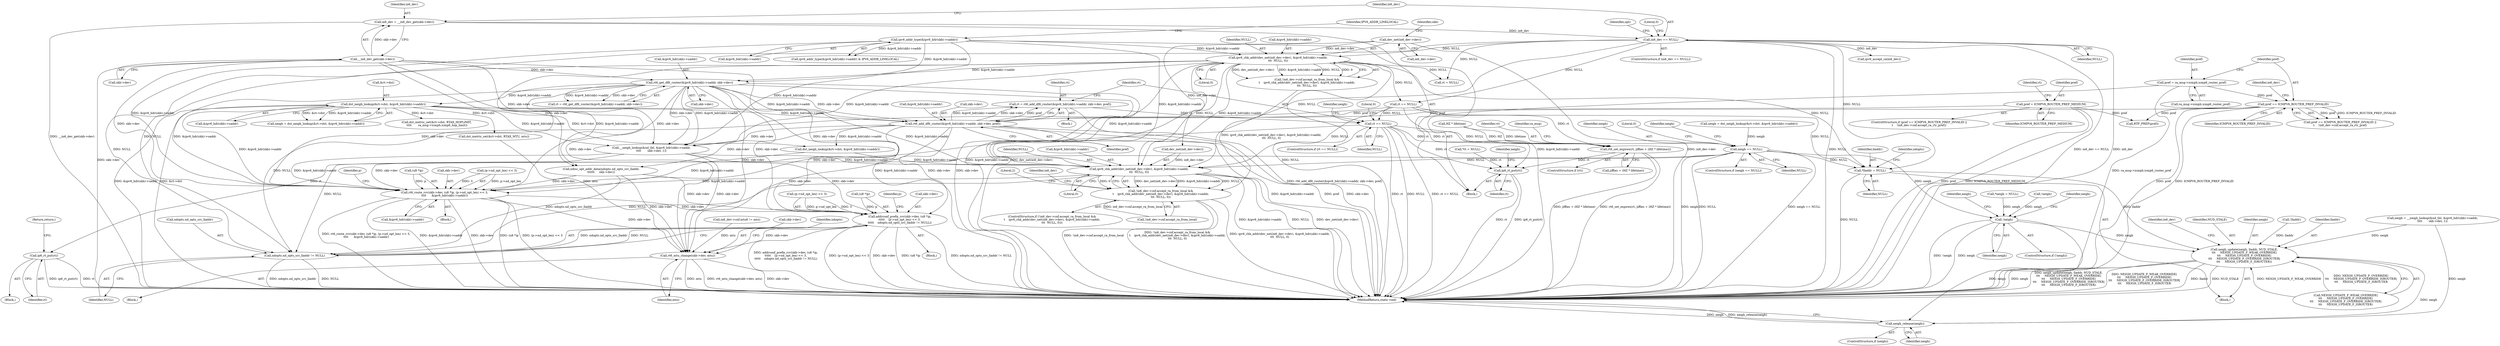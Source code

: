 digraph "0_linux_6fd99094de2b83d1d4c8457f2c83483b2828e75a@pointer" {
"1000463" [label="(Call,rt = rt6_add_dflt_router(&ipv6_hdr(skb)->saddr, skb->dev, pref))"];
"1000465" [label="(Call,rt6_add_dflt_router(&ipv6_hdr(skb)->saddr, skb->dev, pref))"];
"1000393" [label="(Call,rt6_get_dflt_router(&ipv6_hdr(skb)->saddr, skb->dev))"];
"1000167" [label="(Call,ipv6_addr_type(&ipv6_hdr(skb)->saddr))"];
"1000339" [label="(Call,ipv6_chk_addr(dev_net(in6_dev->dev), &ipv6_hdr(skb)->saddr,\n\t\t\t  NULL, 0))"];
"1000340" [label="(Call,dev_net(in6_dev->dev))"];
"1000209" [label="(Call,in6_dev == NULL)"];
"1000202" [label="(Call,in6_dev = __in6_dev_get(skb->dev))"];
"1000204" [label="(Call,__in6_dev_get(skb->dev))"];
"1000407" [label="(Call,dst_neigh_lookup(&rt->dst, &ipv6_hdr(skb)->saddr))"];
"1000388" [label="(Call,pref = ICMPV6_ROUTER_PREF_MEDIUM)"];
"1000379" [label="(Call,pref == ICMPV6_ROUTER_PREF_INVALID)"];
"1000370" [label="(Call,pref = ra_msg->icmph.icmp6_router_pref)"];
"1000476" [label="(Call,rt == NULL)"];
"1000499" [label="(Call,neigh == NULL)"];
"1000725" [label="(Call,!neigh)"];
"1000771" [label="(Call,neigh_update(neigh, lladdr, NUD_STALE,\n\t\t\t     NEIGH_UPDATE_F_WEAK_OVERRIDE|\n\t\t\t     NEIGH_UPDATE_F_OVERRIDE|\n\t\t\t     NEIGH_UPDATE_F_OVERRIDE_ISROUTER|\n\t\t\t     NEIGH_UPDATE_F_ISROUTER))"];
"1001102" [label="(Call,neigh_release(neigh))"];
"1000745" [label="(Call,*lladdr = NULL)"];
"1000806" [label="(Call,ipv6_chk_addr(dev_net(in6_dev->dev), &ipv6_hdr(skb)->saddr,\n\t\t\t  NULL, 0))"];
"1000799" [label="(Call,!in6_dev->cnf.accept_ra_from_local &&\n\t    ipv6_chk_addr(dev_net(in6_dev->dev), &ipv6_hdr(skb)->saddr,\n\t\t\t  NULL, 0))"];
"1000900" [label="(Call,rt6_route_rcv(skb->dev, (u8 *)p, (p->nd_opt_len) << 3,\n\t\t\t\t      &ipv6_hdr(skb)->saddr))"];
"1000963" [label="(Call,addrconf_prefix_rcv(skb->dev, (u8 *)p,\n\t\t\t\t\t    (p->nd_opt_len) << 3,\n\t\t\t\t\t    ndopts.nd_opts_src_lladdr != NULL))"];
"1001055" [label="(Call,rt6_mtu_change(skb->dev, mtu))"];
"1000975" [label="(Call,ndopts.nd_opts_src_lladdr != NULL)"];
"1000508" [label="(Call,ip6_rt_put(rt))"];
"1000534" [label="(Call,rt6_set_expires(rt, jiffies + (HZ * lifetime)))"];
"1001098" [label="(Call,ip6_rt_put(rt))"];
"1000391" [label="(Call,rt = rt6_get_dflt_router(&ipv6_hdr(skb)->saddr, skb->dev))"];
"1001102" [label="(Call,neigh_release(neigh))"];
"1000477" [label="(Identifier,rt)"];
"1000798" [label="(ControlStructure,if (!in6_dev->cnf.accept_ra_from_local &&\n\t    ipv6_chk_addr(dev_net(in6_dev->dev), &ipv6_hdr(skb)->saddr,\n\t\t\t  NULL, 0)))"];
"1000509" [label="(Identifier,rt)"];
"1000464" [label="(Identifier,rt)"];
"1000340" [label="(Call,dev_net(in6_dev->dev))"];
"1001101" [label="(Identifier,neigh)"];
"1000371" [label="(Identifier,pref)"];
"1000475" [label="(ControlStructure,if (rt == NULL))"];
"1001048" [label="(Call,dst_metric_set(&rt->dst, RTAX_MTU, mtu))"];
"1000500" [label="(Identifier,neigh)"];
"1000800" [label="(Call,!in6_dev->cnf.accept_ra_from_local)"];
"1000487" [label="(Identifier,neigh)"];
"1000956" [label="(Identifier,p)"];
"1001031" [label="(Call,in6_dev->cnf.mtu6 != mtu)"];
"1000377" [label="(ControlStructure,if (pref == ICMPV6_ROUTER_PREF_INVALID ||\n\t    !in6_dev->cnf.accept_ra_rtr_pref))"];
"1000532" [label="(ControlStructure,if (rt))"];
"1000833" [label="(Identifier,in6_dev)"];
"1000912" [label="(Call,&ipv6_hdr(skb)->saddr)"];
"1000771" [label="(Call,neigh_update(neigh, lladdr, NUD_STALE,\n\t\t\t     NEIGH_UPDATE_F_WEAK_OVERRIDE|\n\t\t\t     NEIGH_UPDATE_F_OVERRIDE|\n\t\t\t     NEIGH_UPDATE_F_OVERRIDE_ISROUTER|\n\t\t\t     NEIGH_UPDATE_F_ISROUTER))"];
"1001056" [label="(Call,skb->dev)"];
"1000806" [label="(Call,ipv6_chk_addr(dev_net(in6_dev->dev), &ipv6_hdr(skb)->saddr,\n\t\t\t  NULL, 0))"];
"1001038" [label="(Block,)"];
"1000726" [label="(Identifier,neigh)"];
"1000785" [label="(Identifier,in6_dev)"];
"1000900" [label="(Call,rt6_route_rcv(skb->dev, (u8 *)p, (p->nd_opt_len) << 3,\n\t\t\t\t      &ipv6_hdr(skb)->saddr))"];
"1000226" [label="(Identifier,opt)"];
"1000855" [label="(Block,)"];
"1000466" [label="(Call,&ipv6_hdr(skb)->saddr)"];
"1000418" [label="(Call,!neigh)"];
"1000530" [label="(Call,RTF_PREF(pref))"];
"1000504" [label="(Literal,0)"];
"1000502" [label="(Block,)"];
"1000513" [label="(Identifier,neigh)"];
"1000454" [label="(Call,rt == NULL)"];
"1000204" [label="(Call,__in6_dev_get(skb->dev))"];
"1000405" [label="(Call,neigh = dst_neigh_lookup(&rt->dst, &ipv6_hdr(skb)->saddr))"];
"1000478" [label="(Identifier,NULL)"];
"1000498" [label="(ControlStructure,if (neigh == NULL))"];
"1000962" [label="(Block,)"];
"1000816" [label="(Identifier,NULL)"];
"1000205" [label="(Call,skb->dev)"];
"1001062" [label="(Identifier,ndopts)"];
"1000173" [label="(Identifier,IPV6_ADDR_LINKLOCAL)"];
"1000774" [label="(Identifier,NUD_STALE)"];
"1001100" [label="(ControlStructure,if (neigh))"];
"1000536" [label="(Call,jiffies + (HZ * lifetime))"];
"1000746" [label="(Identifier,lladdr)"];
"1001104" [label="(MethodReturn,static void)"];
"1000389" [label="(Identifier,pref)"];
"1000370" [label="(Call,pref = ra_msg->icmph.icmp6_router_pref)"];
"1000112" [label="(Block,)"];
"1000349" [label="(Identifier,NULL)"];
"1000904" [label="(Call,(u8 *)p)"];
"1000238" [label="(Call,ipv6_accept_ra(in6_dev))"];
"1000481" [label="(Literal,0)"];
"1000344" [label="(Call,&ipv6_hdr(skb)->saddr)"];
"1000499" [label="(Call,neigh == NULL)"];
"1000964" [label="(Call,skb->dev)"];
"1000535" [label="(Identifier,rt)"];
"1000772" [label="(Identifier,neigh)"];
"1000209" [label="(Call,in6_dev == NULL)"];
"1000393" [label="(Call,rt6_get_dflt_router(&ipv6_hdr(skb)->saddr, skb->dev))"];
"1000799" [label="(Call,!in6_dev->cnf.accept_ra_from_local &&\n\t    ipv6_chk_addr(dev_net(in6_dev->dev), &ipv6_hdr(skb)->saddr,\n\t\t\t  NULL, 0))"];
"1000474" [label="(Identifier,pref)"];
"1000126" [label="(Call,*rt = NULL)"];
"1000901" [label="(Call,skb->dev)"];
"1000438" [label="(Call,rt = NULL)"];
"1000750" [label="(Identifier,ndopts)"];
"1000488" [label="(Call,dst_neigh_lookup(&rt->dst, &ipv6_hdr(skb)->saddr))"];
"1000807" [label="(Call,dev_net(in6_dev->dev))"];
"1000385" [label="(Identifier,in6_dev)"];
"1000967" [label="(Call,(u8 *)p)"];
"1000580" [label="(Call,dst_metric_set(&rt->dst, RTAX_HOPLIMIT,\n \t\t\t\t       ra_msg->icmph.icmp6_hop_limit))"];
"1000463" [label="(Call,rt = rt6_add_dflt_router(&ipv6_hdr(skb)->saddr, skb->dev, pref))"];
"1000763" [label="(Call,!lladdr)"];
"1000486" [label="(Call,neigh = dst_neigh_lookup(&rt->dst, &ipv6_hdr(skb)->saddr))"];
"1000392" [label="(Identifier,rt)"];
"1000332" [label="(Call,!in6_dev->cnf.accept_ra_from_local &&\n\t    ipv6_chk_addr(dev_net(in6_dev->dev), &ipv6_hdr(skb)->saddr,\n\t\t\t  NULL, 0))"];
"1000166" [label="(Call,ipv6_addr_type(&ipv6_hdr(skb)->saddr) & IPV6_ADDR_LINKLOCAL)"];
"1000743" [label="(Block,)"];
"1000380" [label="(Identifier,pref)"];
"1000379" [label="(Call,pref == ICMPV6_ROUTER_PREF_INVALID)"];
"1000407" [label="(Call,dst_neigh_lookup(&rt->dst, &ipv6_hdr(skb)->saddr))"];
"1000408" [label="(Call,&rt->dst)"];
"1000208" [label="(ControlStructure,if (in6_dev == NULL))"];
"1000724" [label="(ControlStructure,if (!neigh))"];
"1000970" [label="(Call,(p->nd_opt_len) << 3)"];
"1000211" [label="(Identifier,NULL)"];
"1000510" [label="(Return,return;)"];
"1000725" [label="(Call,!neigh)"];
"1000210" [label="(Identifier,in6_dev)"];
"1000214" [label="(Literal,0)"];
"1000501" [label="(Identifier,NULL)"];
"1000979" [label="(Identifier,NULL)"];
"1000203" [label="(Identifier,in6_dev)"];
"1000907" [label="(Call,(p->nd_opt_len) << 3)"];
"1000202" [label="(Call,in6_dev = __in6_dev_get(skb->dev))"];
"1001099" [label="(Identifier,rt)"];
"1000399" [label="(Call,skb->dev)"];
"1001098" [label="(Call,ip6_rt_put(rt))"];
"1000963" [label="(Call,addrconf_prefix_rcv(skb->dev, (u8 *)p,\n\t\t\t\t\t    (p->nd_opt_len) << 3,\n\t\t\t\t\t    ndopts.nd_opts_src_lladdr != NULL))"];
"1000820" [label="(Literal,2)"];
"1000729" [label="(Call,__neigh_lookup(&nd_tbl, &ipv6_hdr(skb)->saddr,\n\t\t\t\t       skb->dev, 1))"];
"1000773" [label="(Identifier,lladdr)"];
"1000471" [label="(Call,skb->dev)"];
"1000742" [label="(Identifier,neigh)"];
"1000476" [label="(Call,rt == NULL)"];
"1000394" [label="(Call,&ipv6_hdr(skb)->saddr)"];
"1000727" [label="(Call,neigh = __neigh_lookup(&nd_tbl, &ipv6_hdr(skb)->saddr,\n\t\t\t\t       skb->dev, 1))"];
"1001059" [label="(Identifier,mtu)"];
"1000465" [label="(Call,rt6_add_dflt_router(&ipv6_hdr(skb)->saddr, skb->dev, pref))"];
"1001103" [label="(Identifier,neigh)"];
"1000775" [label="(Call,NEIGH_UPDATE_F_WEAK_OVERRIDE|\n\t\t\t     NEIGH_UPDATE_F_OVERRIDE|\n\t\t\t     NEIGH_UPDATE_F_OVERRIDE_ISROUTER|\n\t\t\t     NEIGH_UPDATE_F_ISROUTER)"];
"1000849" [label="(Identifier,p)"];
"1000347" [label="(Identifier,skb)"];
"1000167" [label="(Call,ipv6_addr_type(&ipv6_hdr(skb)->saddr))"];
"1000534" [label="(Call,rt6_set_expires(rt, jiffies + (HZ * lifetime)))"];
"1000975" [label="(Call,ndopts.nd_opts_src_lladdr != NULL)"];
"1000388" [label="(Call,pref = ICMPV6_ROUTER_PREF_MEDIUM)"];
"1001055" [label="(Call,rt6_mtu_change(skb->dev, mtu))"];
"1000168" [label="(Call,&ipv6_hdr(skb)->saddr)"];
"1000728" [label="(Identifier,neigh)"];
"1000390" [label="(Identifier,ICMPV6_ROUTER_PREF_MEDIUM)"];
"1000339" [label="(Call,ipv6_chk_addr(dev_net(in6_dev->dev), &ipv6_hdr(skb)->saddr,\n\t\t\t  NULL, 0))"];
"1000350" [label="(Literal,0)"];
"1000817" [label="(Literal,0)"];
"1000544" [label="(Identifier,ra_msg)"];
"1000378" [label="(Call,pref == ICMPV6_ROUTER_PREF_INVALID ||\n\t    !in6_dev->cnf.accept_ra_rtr_pref)"];
"1000745" [label="(Call,*lladdr = NULL)"];
"1000458" [label="(Block,)"];
"1000372" [label="(Call,ra_msg->icmph.icmp6_router_pref)"];
"1000538" [label="(Call,HZ * lifetime)"];
"1000341" [label="(Call,in6_dev->dev)"];
"1000381" [label="(Identifier,ICMPV6_ROUTER_PREF_INVALID)"];
"1000747" [label="(Identifier,NULL)"];
"1000811" [label="(Call,&ipv6_hdr(skb)->saddr)"];
"1000508" [label="(Call,ip6_rt_put(rt))"];
"1000976" [label="(Call,ndopts.nd_opts_src_lladdr)"];
"1000412" [label="(Call,&ipv6_hdr(skb)->saddr)"];
"1000755" [label="(Call,ndisc_opt_addr_data(ndopts.nd_opts_src_lladdr,\n\t\t\t\t\t\t     skb->dev))"];
"1000121" [label="(Call,*neigh = NULL)"];
"1000463" -> "1000458"  [label="AST: "];
"1000463" -> "1000465"  [label="CFG: "];
"1000464" -> "1000463"  [label="AST: "];
"1000465" -> "1000463"  [label="AST: "];
"1000477" -> "1000463"  [label="CFG: "];
"1000463" -> "1001104"  [label="DDG: rt6_add_dflt_router(&ipv6_hdr(skb)->saddr, skb->dev, pref)"];
"1000465" -> "1000463"  [label="DDG: &ipv6_hdr(skb)->saddr"];
"1000465" -> "1000463"  [label="DDG: skb->dev"];
"1000465" -> "1000463"  [label="DDG: pref"];
"1000463" -> "1000476"  [label="DDG: rt"];
"1000465" -> "1000474"  [label="CFG: "];
"1000466" -> "1000465"  [label="AST: "];
"1000471" -> "1000465"  [label="AST: "];
"1000474" -> "1000465"  [label="AST: "];
"1000465" -> "1001104"  [label="DDG: pref"];
"1000465" -> "1001104"  [label="DDG: skb->dev"];
"1000465" -> "1001104"  [label="DDG: &ipv6_hdr(skb)->saddr"];
"1000393" -> "1000465"  [label="DDG: &ipv6_hdr(skb)->saddr"];
"1000393" -> "1000465"  [label="DDG: skb->dev"];
"1000407" -> "1000465"  [label="DDG: &ipv6_hdr(skb)->saddr"];
"1000388" -> "1000465"  [label="DDG: pref"];
"1000379" -> "1000465"  [label="DDG: pref"];
"1000465" -> "1000488"  [label="DDG: &ipv6_hdr(skb)->saddr"];
"1000465" -> "1000729"  [label="DDG: skb->dev"];
"1000465" -> "1000755"  [label="DDG: skb->dev"];
"1000465" -> "1000900"  [label="DDG: skb->dev"];
"1000465" -> "1000963"  [label="DDG: skb->dev"];
"1000465" -> "1001055"  [label="DDG: skb->dev"];
"1000393" -> "1000391"  [label="AST: "];
"1000393" -> "1000399"  [label="CFG: "];
"1000394" -> "1000393"  [label="AST: "];
"1000399" -> "1000393"  [label="AST: "];
"1000391" -> "1000393"  [label="CFG: "];
"1000393" -> "1001104"  [label="DDG: &ipv6_hdr(skb)->saddr"];
"1000393" -> "1001104"  [label="DDG: skb->dev"];
"1000393" -> "1000391"  [label="DDG: &ipv6_hdr(skb)->saddr"];
"1000393" -> "1000391"  [label="DDG: skb->dev"];
"1000167" -> "1000393"  [label="DDG: &ipv6_hdr(skb)->saddr"];
"1000339" -> "1000393"  [label="DDG: &ipv6_hdr(skb)->saddr"];
"1000204" -> "1000393"  [label="DDG: skb->dev"];
"1000393" -> "1000407"  [label="DDG: &ipv6_hdr(skb)->saddr"];
"1000393" -> "1000729"  [label="DDG: &ipv6_hdr(skb)->saddr"];
"1000393" -> "1000729"  [label="DDG: skb->dev"];
"1000393" -> "1000755"  [label="DDG: skb->dev"];
"1000393" -> "1000806"  [label="DDG: &ipv6_hdr(skb)->saddr"];
"1000393" -> "1000900"  [label="DDG: skb->dev"];
"1000393" -> "1000900"  [label="DDG: &ipv6_hdr(skb)->saddr"];
"1000393" -> "1000963"  [label="DDG: skb->dev"];
"1000393" -> "1001055"  [label="DDG: skb->dev"];
"1000167" -> "1000166"  [label="AST: "];
"1000167" -> "1000168"  [label="CFG: "];
"1000168" -> "1000167"  [label="AST: "];
"1000173" -> "1000167"  [label="CFG: "];
"1000167" -> "1001104"  [label="DDG: &ipv6_hdr(skb)->saddr"];
"1000167" -> "1000166"  [label="DDG: &ipv6_hdr(skb)->saddr"];
"1000167" -> "1000339"  [label="DDG: &ipv6_hdr(skb)->saddr"];
"1000167" -> "1000729"  [label="DDG: &ipv6_hdr(skb)->saddr"];
"1000167" -> "1000806"  [label="DDG: &ipv6_hdr(skb)->saddr"];
"1000167" -> "1000900"  [label="DDG: &ipv6_hdr(skb)->saddr"];
"1000339" -> "1000332"  [label="AST: "];
"1000339" -> "1000350"  [label="CFG: "];
"1000340" -> "1000339"  [label="AST: "];
"1000344" -> "1000339"  [label="AST: "];
"1000349" -> "1000339"  [label="AST: "];
"1000350" -> "1000339"  [label="AST: "];
"1000332" -> "1000339"  [label="CFG: "];
"1000339" -> "1001104"  [label="DDG: NULL"];
"1000339" -> "1001104"  [label="DDG: &ipv6_hdr(skb)->saddr"];
"1000339" -> "1001104"  [label="DDG: dev_net(in6_dev->dev)"];
"1000339" -> "1000332"  [label="DDG: dev_net(in6_dev->dev)"];
"1000339" -> "1000332"  [label="DDG: &ipv6_hdr(skb)->saddr"];
"1000339" -> "1000332"  [label="DDG: NULL"];
"1000339" -> "1000332"  [label="DDG: 0"];
"1000340" -> "1000339"  [label="DDG: in6_dev->dev"];
"1000209" -> "1000339"  [label="DDG: NULL"];
"1000339" -> "1000438"  [label="DDG: NULL"];
"1000339" -> "1000454"  [label="DDG: NULL"];
"1000339" -> "1000729"  [label="DDG: &ipv6_hdr(skb)->saddr"];
"1000339" -> "1000745"  [label="DDG: NULL"];
"1000339" -> "1000806"  [label="DDG: &ipv6_hdr(skb)->saddr"];
"1000339" -> "1000806"  [label="DDG: NULL"];
"1000339" -> "1000900"  [label="DDG: &ipv6_hdr(skb)->saddr"];
"1000339" -> "1000975"  [label="DDG: NULL"];
"1000340" -> "1000341"  [label="CFG: "];
"1000341" -> "1000340"  [label="AST: "];
"1000347" -> "1000340"  [label="CFG: "];
"1000340" -> "1001104"  [label="DDG: in6_dev->dev"];
"1000340" -> "1000807"  [label="DDG: in6_dev->dev"];
"1000209" -> "1000208"  [label="AST: "];
"1000209" -> "1000211"  [label="CFG: "];
"1000210" -> "1000209"  [label="AST: "];
"1000211" -> "1000209"  [label="AST: "];
"1000214" -> "1000209"  [label="CFG: "];
"1000226" -> "1000209"  [label="CFG: "];
"1000209" -> "1001104"  [label="DDG: in6_dev == NULL"];
"1000209" -> "1001104"  [label="DDG: in6_dev"];
"1000209" -> "1001104"  [label="DDG: NULL"];
"1000202" -> "1000209"  [label="DDG: in6_dev"];
"1000209" -> "1000238"  [label="DDG: in6_dev"];
"1000209" -> "1000438"  [label="DDG: NULL"];
"1000209" -> "1000454"  [label="DDG: NULL"];
"1000209" -> "1000745"  [label="DDG: NULL"];
"1000209" -> "1000806"  [label="DDG: NULL"];
"1000209" -> "1000975"  [label="DDG: NULL"];
"1000202" -> "1000112"  [label="AST: "];
"1000202" -> "1000204"  [label="CFG: "];
"1000203" -> "1000202"  [label="AST: "];
"1000204" -> "1000202"  [label="AST: "];
"1000210" -> "1000202"  [label="CFG: "];
"1000202" -> "1001104"  [label="DDG: __in6_dev_get(skb->dev)"];
"1000204" -> "1000202"  [label="DDG: skb->dev"];
"1000204" -> "1000205"  [label="CFG: "];
"1000205" -> "1000204"  [label="AST: "];
"1000204" -> "1001104"  [label="DDG: skb->dev"];
"1000204" -> "1000729"  [label="DDG: skb->dev"];
"1000204" -> "1000755"  [label="DDG: skb->dev"];
"1000204" -> "1000900"  [label="DDG: skb->dev"];
"1000204" -> "1000963"  [label="DDG: skb->dev"];
"1000204" -> "1001055"  [label="DDG: skb->dev"];
"1000407" -> "1000405"  [label="AST: "];
"1000407" -> "1000412"  [label="CFG: "];
"1000408" -> "1000407"  [label="AST: "];
"1000412" -> "1000407"  [label="AST: "];
"1000405" -> "1000407"  [label="CFG: "];
"1000407" -> "1001104"  [label="DDG: &ipv6_hdr(skb)->saddr"];
"1000407" -> "1001104"  [label="DDG: &rt->dst"];
"1000407" -> "1000405"  [label="DDG: &rt->dst"];
"1000407" -> "1000405"  [label="DDG: &ipv6_hdr(skb)->saddr"];
"1000407" -> "1000488"  [label="DDG: &rt->dst"];
"1000407" -> "1000580"  [label="DDG: &rt->dst"];
"1000407" -> "1000729"  [label="DDG: &ipv6_hdr(skb)->saddr"];
"1000407" -> "1000806"  [label="DDG: &ipv6_hdr(skb)->saddr"];
"1000407" -> "1000900"  [label="DDG: &ipv6_hdr(skb)->saddr"];
"1000407" -> "1001048"  [label="DDG: &rt->dst"];
"1000388" -> "1000377"  [label="AST: "];
"1000388" -> "1000390"  [label="CFG: "];
"1000389" -> "1000388"  [label="AST: "];
"1000390" -> "1000388"  [label="AST: "];
"1000392" -> "1000388"  [label="CFG: "];
"1000388" -> "1001104"  [label="DDG: pref"];
"1000388" -> "1001104"  [label="DDG: ICMPV6_ROUTER_PREF_MEDIUM"];
"1000388" -> "1000530"  [label="DDG: pref"];
"1000379" -> "1000378"  [label="AST: "];
"1000379" -> "1000381"  [label="CFG: "];
"1000380" -> "1000379"  [label="AST: "];
"1000381" -> "1000379"  [label="AST: "];
"1000385" -> "1000379"  [label="CFG: "];
"1000378" -> "1000379"  [label="CFG: "];
"1000379" -> "1001104"  [label="DDG: pref"];
"1000379" -> "1001104"  [label="DDG: ICMPV6_ROUTER_PREF_INVALID"];
"1000379" -> "1000378"  [label="DDG: pref"];
"1000379" -> "1000378"  [label="DDG: ICMPV6_ROUTER_PREF_INVALID"];
"1000370" -> "1000379"  [label="DDG: pref"];
"1000379" -> "1000530"  [label="DDG: pref"];
"1000370" -> "1000112"  [label="AST: "];
"1000370" -> "1000372"  [label="CFG: "];
"1000371" -> "1000370"  [label="AST: "];
"1000372" -> "1000370"  [label="AST: "];
"1000380" -> "1000370"  [label="CFG: "];
"1000370" -> "1001104"  [label="DDG: ra_msg->icmph.icmp6_router_pref"];
"1000476" -> "1000475"  [label="AST: "];
"1000476" -> "1000478"  [label="CFG: "];
"1000477" -> "1000476"  [label="AST: "];
"1000478" -> "1000476"  [label="AST: "];
"1000481" -> "1000476"  [label="CFG: "];
"1000487" -> "1000476"  [label="CFG: "];
"1000476" -> "1001104"  [label="DDG: rt == NULL"];
"1000476" -> "1001104"  [label="DDG: rt"];
"1000476" -> "1001104"  [label="DDG: NULL"];
"1000454" -> "1000476"  [label="DDG: NULL"];
"1000476" -> "1000499"  [label="DDG: NULL"];
"1000476" -> "1000508"  [label="DDG: rt"];
"1000476" -> "1000534"  [label="DDG: rt"];
"1000476" -> "1001098"  [label="DDG: rt"];
"1000499" -> "1000498"  [label="AST: "];
"1000499" -> "1000501"  [label="CFG: "];
"1000500" -> "1000499"  [label="AST: "];
"1000501" -> "1000499"  [label="AST: "];
"1000504" -> "1000499"  [label="CFG: "];
"1000513" -> "1000499"  [label="CFG: "];
"1000499" -> "1001104"  [label="DDG: neigh == NULL"];
"1000499" -> "1001104"  [label="DDG: neigh"];
"1000499" -> "1001104"  [label="DDG: NULL"];
"1000486" -> "1000499"  [label="DDG: neigh"];
"1000499" -> "1000725"  [label="DDG: neigh"];
"1000499" -> "1000745"  [label="DDG: NULL"];
"1000499" -> "1000806"  [label="DDG: NULL"];
"1000499" -> "1000975"  [label="DDG: NULL"];
"1000725" -> "1000724"  [label="AST: "];
"1000725" -> "1000726"  [label="CFG: "];
"1000726" -> "1000725"  [label="AST: "];
"1000728" -> "1000725"  [label="CFG: "];
"1000742" -> "1000725"  [label="CFG: "];
"1000725" -> "1001104"  [label="DDG: !neigh"];
"1000725" -> "1001104"  [label="DDG: neigh"];
"1000121" -> "1000725"  [label="DDG: neigh"];
"1000418" -> "1000725"  [label="DDG: neigh"];
"1000725" -> "1000771"  [label="DDG: neigh"];
"1000725" -> "1001102"  [label="DDG: neigh"];
"1000771" -> "1000743"  [label="AST: "];
"1000771" -> "1000775"  [label="CFG: "];
"1000772" -> "1000771"  [label="AST: "];
"1000773" -> "1000771"  [label="AST: "];
"1000774" -> "1000771"  [label="AST: "];
"1000775" -> "1000771"  [label="AST: "];
"1000785" -> "1000771"  [label="CFG: "];
"1000771" -> "1001104"  [label="DDG: lladdr"];
"1000771" -> "1001104"  [label="DDG: NUD_STALE"];
"1000771" -> "1001104"  [label="DDG: neigh"];
"1000771" -> "1001104"  [label="DDG: neigh_update(neigh, lladdr, NUD_STALE,\n\t\t\t     NEIGH_UPDATE_F_WEAK_OVERRIDE|\n\t\t\t     NEIGH_UPDATE_F_OVERRIDE|\n\t\t\t     NEIGH_UPDATE_F_OVERRIDE_ISROUTER|\n\t\t\t     NEIGH_UPDATE_F_ISROUTER)"];
"1000771" -> "1001104"  [label="DDG: NEIGH_UPDATE_F_WEAK_OVERRIDE|\n\t\t\t     NEIGH_UPDATE_F_OVERRIDE|\n\t\t\t     NEIGH_UPDATE_F_OVERRIDE_ISROUTER|\n\t\t\t     NEIGH_UPDATE_F_ISROUTER"];
"1000727" -> "1000771"  [label="DDG: neigh"];
"1000745" -> "1000771"  [label="DDG: lladdr"];
"1000763" -> "1000771"  [label="DDG: lladdr"];
"1000775" -> "1000771"  [label="DDG: NEIGH_UPDATE_F_WEAK_OVERRIDE"];
"1000775" -> "1000771"  [label="DDG: NEIGH_UPDATE_F_OVERRIDE|\n\t\t\t     NEIGH_UPDATE_F_OVERRIDE_ISROUTER|\n\t\t\t     NEIGH_UPDATE_F_ISROUTER"];
"1000771" -> "1001102"  [label="DDG: neigh"];
"1001102" -> "1001100"  [label="AST: "];
"1001102" -> "1001103"  [label="CFG: "];
"1001103" -> "1001102"  [label="AST: "];
"1001104" -> "1001102"  [label="CFG: "];
"1001102" -> "1001104"  [label="DDG: neigh"];
"1001102" -> "1001104"  [label="DDG: neigh_release(neigh)"];
"1000727" -> "1001102"  [label="DDG: neigh"];
"1000745" -> "1000743"  [label="AST: "];
"1000745" -> "1000747"  [label="CFG: "];
"1000746" -> "1000745"  [label="AST: "];
"1000747" -> "1000745"  [label="AST: "];
"1000750" -> "1000745"  [label="CFG: "];
"1000745" -> "1001104"  [label="DDG: NULL"];
"1000454" -> "1000745"  [label="DDG: NULL"];
"1000806" -> "1000799"  [label="AST: "];
"1000806" -> "1000817"  [label="CFG: "];
"1000807" -> "1000806"  [label="AST: "];
"1000811" -> "1000806"  [label="AST: "];
"1000816" -> "1000806"  [label="AST: "];
"1000817" -> "1000806"  [label="AST: "];
"1000799" -> "1000806"  [label="CFG: "];
"1000806" -> "1001104"  [label="DDG: NULL"];
"1000806" -> "1001104"  [label="DDG: dev_net(in6_dev->dev)"];
"1000806" -> "1001104"  [label="DDG: &ipv6_hdr(skb)->saddr"];
"1000806" -> "1000799"  [label="DDG: dev_net(in6_dev->dev)"];
"1000806" -> "1000799"  [label="DDG: &ipv6_hdr(skb)->saddr"];
"1000806" -> "1000799"  [label="DDG: NULL"];
"1000806" -> "1000799"  [label="DDG: 0"];
"1000807" -> "1000806"  [label="DDG: in6_dev->dev"];
"1000488" -> "1000806"  [label="DDG: &ipv6_hdr(skb)->saddr"];
"1000729" -> "1000806"  [label="DDG: &ipv6_hdr(skb)->saddr"];
"1000454" -> "1000806"  [label="DDG: NULL"];
"1000806" -> "1000900"  [label="DDG: &ipv6_hdr(skb)->saddr"];
"1000806" -> "1000975"  [label="DDG: NULL"];
"1000799" -> "1000798"  [label="AST: "];
"1000799" -> "1000800"  [label="CFG: "];
"1000800" -> "1000799"  [label="AST: "];
"1000820" -> "1000799"  [label="CFG: "];
"1000833" -> "1000799"  [label="CFG: "];
"1000799" -> "1001104"  [label="DDG: ipv6_chk_addr(dev_net(in6_dev->dev), &ipv6_hdr(skb)->saddr,\n\t\t\t  NULL, 0)"];
"1000799" -> "1001104"  [label="DDG: !in6_dev->cnf.accept_ra_from_local"];
"1000799" -> "1001104"  [label="DDG: !in6_dev->cnf.accept_ra_from_local &&\n\t    ipv6_chk_addr(dev_net(in6_dev->dev), &ipv6_hdr(skb)->saddr,\n\t\t\t  NULL, 0)"];
"1000800" -> "1000799"  [label="DDG: in6_dev->cnf.accept_ra_from_local"];
"1000332" -> "1000799"  [label="DDG: ipv6_chk_addr(dev_net(in6_dev->dev), &ipv6_hdr(skb)->saddr,\n\t\t\t  NULL, 0)"];
"1000900" -> "1000855"  [label="AST: "];
"1000900" -> "1000912"  [label="CFG: "];
"1000901" -> "1000900"  [label="AST: "];
"1000904" -> "1000900"  [label="AST: "];
"1000907" -> "1000900"  [label="AST: "];
"1000912" -> "1000900"  [label="AST: "];
"1000849" -> "1000900"  [label="CFG: "];
"1000900" -> "1001104"  [label="DDG: (u8 *)p"];
"1000900" -> "1001104"  [label="DDG: (p->nd_opt_len) << 3"];
"1000900" -> "1001104"  [label="DDG: rt6_route_rcv(skb->dev, (u8 *)p, (p->nd_opt_len) << 3,\n\t\t\t\t      &ipv6_hdr(skb)->saddr)"];
"1000900" -> "1001104"  [label="DDG: &ipv6_hdr(skb)->saddr"];
"1000900" -> "1001104"  [label="DDG: skb->dev"];
"1000755" -> "1000900"  [label="DDG: skb->dev"];
"1000729" -> "1000900"  [label="DDG: skb->dev"];
"1000729" -> "1000900"  [label="DDG: &ipv6_hdr(skb)->saddr"];
"1000904" -> "1000900"  [label="DDG: p"];
"1000907" -> "1000900"  [label="DDG: p->nd_opt_len"];
"1000907" -> "1000900"  [label="DDG: 3"];
"1000488" -> "1000900"  [label="DDG: &ipv6_hdr(skb)->saddr"];
"1000900" -> "1000963"  [label="DDG: skb->dev"];
"1000900" -> "1001055"  [label="DDG: skb->dev"];
"1000963" -> "1000962"  [label="AST: "];
"1000963" -> "1000975"  [label="CFG: "];
"1000964" -> "1000963"  [label="AST: "];
"1000967" -> "1000963"  [label="AST: "];
"1000970" -> "1000963"  [label="AST: "];
"1000975" -> "1000963"  [label="AST: "];
"1000956" -> "1000963"  [label="CFG: "];
"1000963" -> "1001104"  [label="DDG: skb->dev"];
"1000963" -> "1001104"  [label="DDG: (u8 *)p"];
"1000963" -> "1001104"  [label="DDG: ndopts.nd_opts_src_lladdr != NULL"];
"1000963" -> "1001104"  [label="DDG: addrconf_prefix_rcv(skb->dev, (u8 *)p,\n\t\t\t\t\t    (p->nd_opt_len) << 3,\n\t\t\t\t\t    ndopts.nd_opts_src_lladdr != NULL)"];
"1000963" -> "1001104"  [label="DDG: (p->nd_opt_len) << 3"];
"1000755" -> "1000963"  [label="DDG: skb->dev"];
"1000729" -> "1000963"  [label="DDG: skb->dev"];
"1000967" -> "1000963"  [label="DDG: p"];
"1000970" -> "1000963"  [label="DDG: p->nd_opt_len"];
"1000970" -> "1000963"  [label="DDG: 3"];
"1000975" -> "1000963"  [label="DDG: ndopts.nd_opts_src_lladdr"];
"1000975" -> "1000963"  [label="DDG: NULL"];
"1000963" -> "1001055"  [label="DDG: skb->dev"];
"1001055" -> "1001038"  [label="AST: "];
"1001055" -> "1001059"  [label="CFG: "];
"1001056" -> "1001055"  [label="AST: "];
"1001059" -> "1001055"  [label="AST: "];
"1001062" -> "1001055"  [label="CFG: "];
"1001055" -> "1001104"  [label="DDG: rt6_mtu_change(skb->dev, mtu)"];
"1001055" -> "1001104"  [label="DDG: skb->dev"];
"1001055" -> "1001104"  [label="DDG: mtu"];
"1000755" -> "1001055"  [label="DDG: skb->dev"];
"1000729" -> "1001055"  [label="DDG: skb->dev"];
"1001048" -> "1001055"  [label="DDG: mtu"];
"1001031" -> "1001055"  [label="DDG: mtu"];
"1000975" -> "1000979"  [label="CFG: "];
"1000976" -> "1000975"  [label="AST: "];
"1000979" -> "1000975"  [label="AST: "];
"1000975" -> "1001104"  [label="DDG: NULL"];
"1000975" -> "1001104"  [label="DDG: ndopts.nd_opts_src_lladdr"];
"1000755" -> "1000975"  [label="DDG: ndopts.nd_opts_src_lladdr"];
"1000454" -> "1000975"  [label="DDG: NULL"];
"1000508" -> "1000502"  [label="AST: "];
"1000508" -> "1000509"  [label="CFG: "];
"1000509" -> "1000508"  [label="AST: "];
"1000510" -> "1000508"  [label="CFG: "];
"1000508" -> "1001104"  [label="DDG: rt"];
"1000508" -> "1001104"  [label="DDG: ip6_rt_put(rt)"];
"1000534" -> "1000532"  [label="AST: "];
"1000534" -> "1000536"  [label="CFG: "];
"1000535" -> "1000534"  [label="AST: "];
"1000536" -> "1000534"  [label="AST: "];
"1000544" -> "1000534"  [label="CFG: "];
"1000534" -> "1001104"  [label="DDG: jiffies + (HZ * lifetime)"];
"1000534" -> "1001104"  [label="DDG: rt6_set_expires(rt, jiffies + (HZ * lifetime))"];
"1000454" -> "1000534"  [label="DDG: rt"];
"1000538" -> "1000534"  [label="DDG: HZ"];
"1000538" -> "1000534"  [label="DDG: lifetime"];
"1000534" -> "1001098"  [label="DDG: rt"];
"1001098" -> "1000112"  [label="AST: "];
"1001098" -> "1001099"  [label="CFG: "];
"1001099" -> "1001098"  [label="AST: "];
"1001101" -> "1001098"  [label="CFG: "];
"1001098" -> "1001104"  [label="DDG: rt"];
"1001098" -> "1001104"  [label="DDG: ip6_rt_put(rt)"];
"1000454" -> "1001098"  [label="DDG: rt"];
"1000126" -> "1001098"  [label="DDG: rt"];
}
